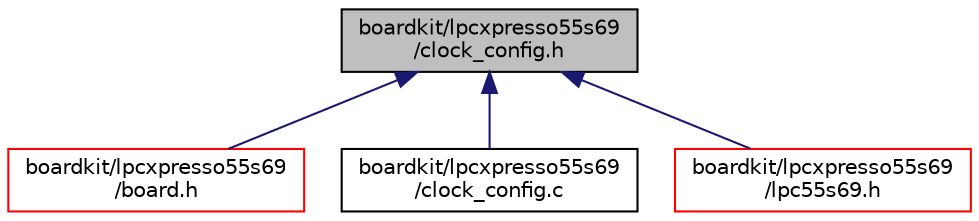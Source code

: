 digraph "boardkit/lpcxpresso55s69/clock_config.h"
{
  edge [fontname="Helvetica",fontsize="10",labelfontname="Helvetica",labelfontsize="10"];
  node [fontname="Helvetica",fontsize="10",shape=record];
  Node2 [label="boardkit/lpcxpresso55s69\l/clock_config.h",height=0.2,width=0.4,color="black", fillcolor="grey75", style="filled", fontcolor="black"];
  Node2 -> Node3 [dir="back",color="midnightblue",fontsize="10",style="solid",fontname="Helvetica"];
  Node3 [label="boardkit/lpcxpresso55s69\l/board.h",height=0.2,width=0.4,color="red", fillcolor="white", style="filled",URL="$lpcxpresso55s69_2board_8h.html"];
  Node2 -> Node5 [dir="back",color="midnightblue",fontsize="10",style="solid",fontname="Helvetica"];
  Node5 [label="boardkit/lpcxpresso55s69\l/clock_config.c",height=0.2,width=0.4,color="black", fillcolor="white", style="filled",URL="$lpcxpresso55s69_2clock__config_8c.html"];
  Node2 -> Node6 [dir="back",color="midnightblue",fontsize="10",style="solid",fontname="Helvetica"];
  Node6 [label="boardkit/lpcxpresso55s69\l/lpc55s69.h",height=0.2,width=0.4,color="red", fillcolor="white", style="filled",URL="$lpc55s69_8h.html",tooltip="The lpc55s69.h file defines GPIO pin mappings for LPCXpresso55S69 board. "];
}
